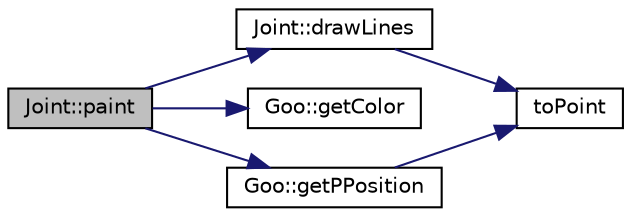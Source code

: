 digraph G
{
  edge [fontname="Helvetica",fontsize="10",labelfontname="Helvetica",labelfontsize="10"];
  node [fontname="Helvetica",fontsize="10",shape=record];
  rankdir="LR";
  Node1 [label="Joint::paint",height=0.2,width=0.4,color="black", fillcolor="grey75", style="filled" fontcolor="black"];
  Node1 -> Node2 [color="midnightblue",fontsize="10",style="solid",fontname="Helvetica"];
  Node2 [label="Joint::drawLines",height=0.2,width=0.4,color="black", fillcolor="white", style="filled",URL="$classJoint.html#abf9fbbb22eca1d70a91e9ef2f33c5e13"];
  Node2 -> Node3 [color="midnightblue",fontsize="10",style="solid",fontname="Helvetica"];
  Node3 [label="toPoint",height=0.2,width=0.4,color="black", fillcolor="white", style="filled",URL="$tools_8h.html#a94f703d943194650c89dfc581bab6b14",tooltip="Convert a b2Vec2 in a QPoint."];
  Node1 -> Node4 [color="midnightblue",fontsize="10",style="solid",fontname="Helvetica"];
  Node4 [label="Goo::getColor",height=0.2,width=0.4,color="black", fillcolor="white", style="filled",URL="$classGoo.html#a0277ee0245a12ac78d9514835fad0490"];
  Node1 -> Node5 [color="midnightblue",fontsize="10",style="solid",fontname="Helvetica"];
  Node5 [label="Goo::getPPosition",height=0.2,width=0.4,color="black", fillcolor="white", style="filled",URL="$classGoo.html#a7396488f837512c3e887f15fb82dcb8f"];
  Node5 -> Node3 [color="midnightblue",fontsize="10",style="solid",fontname="Helvetica"];
}

